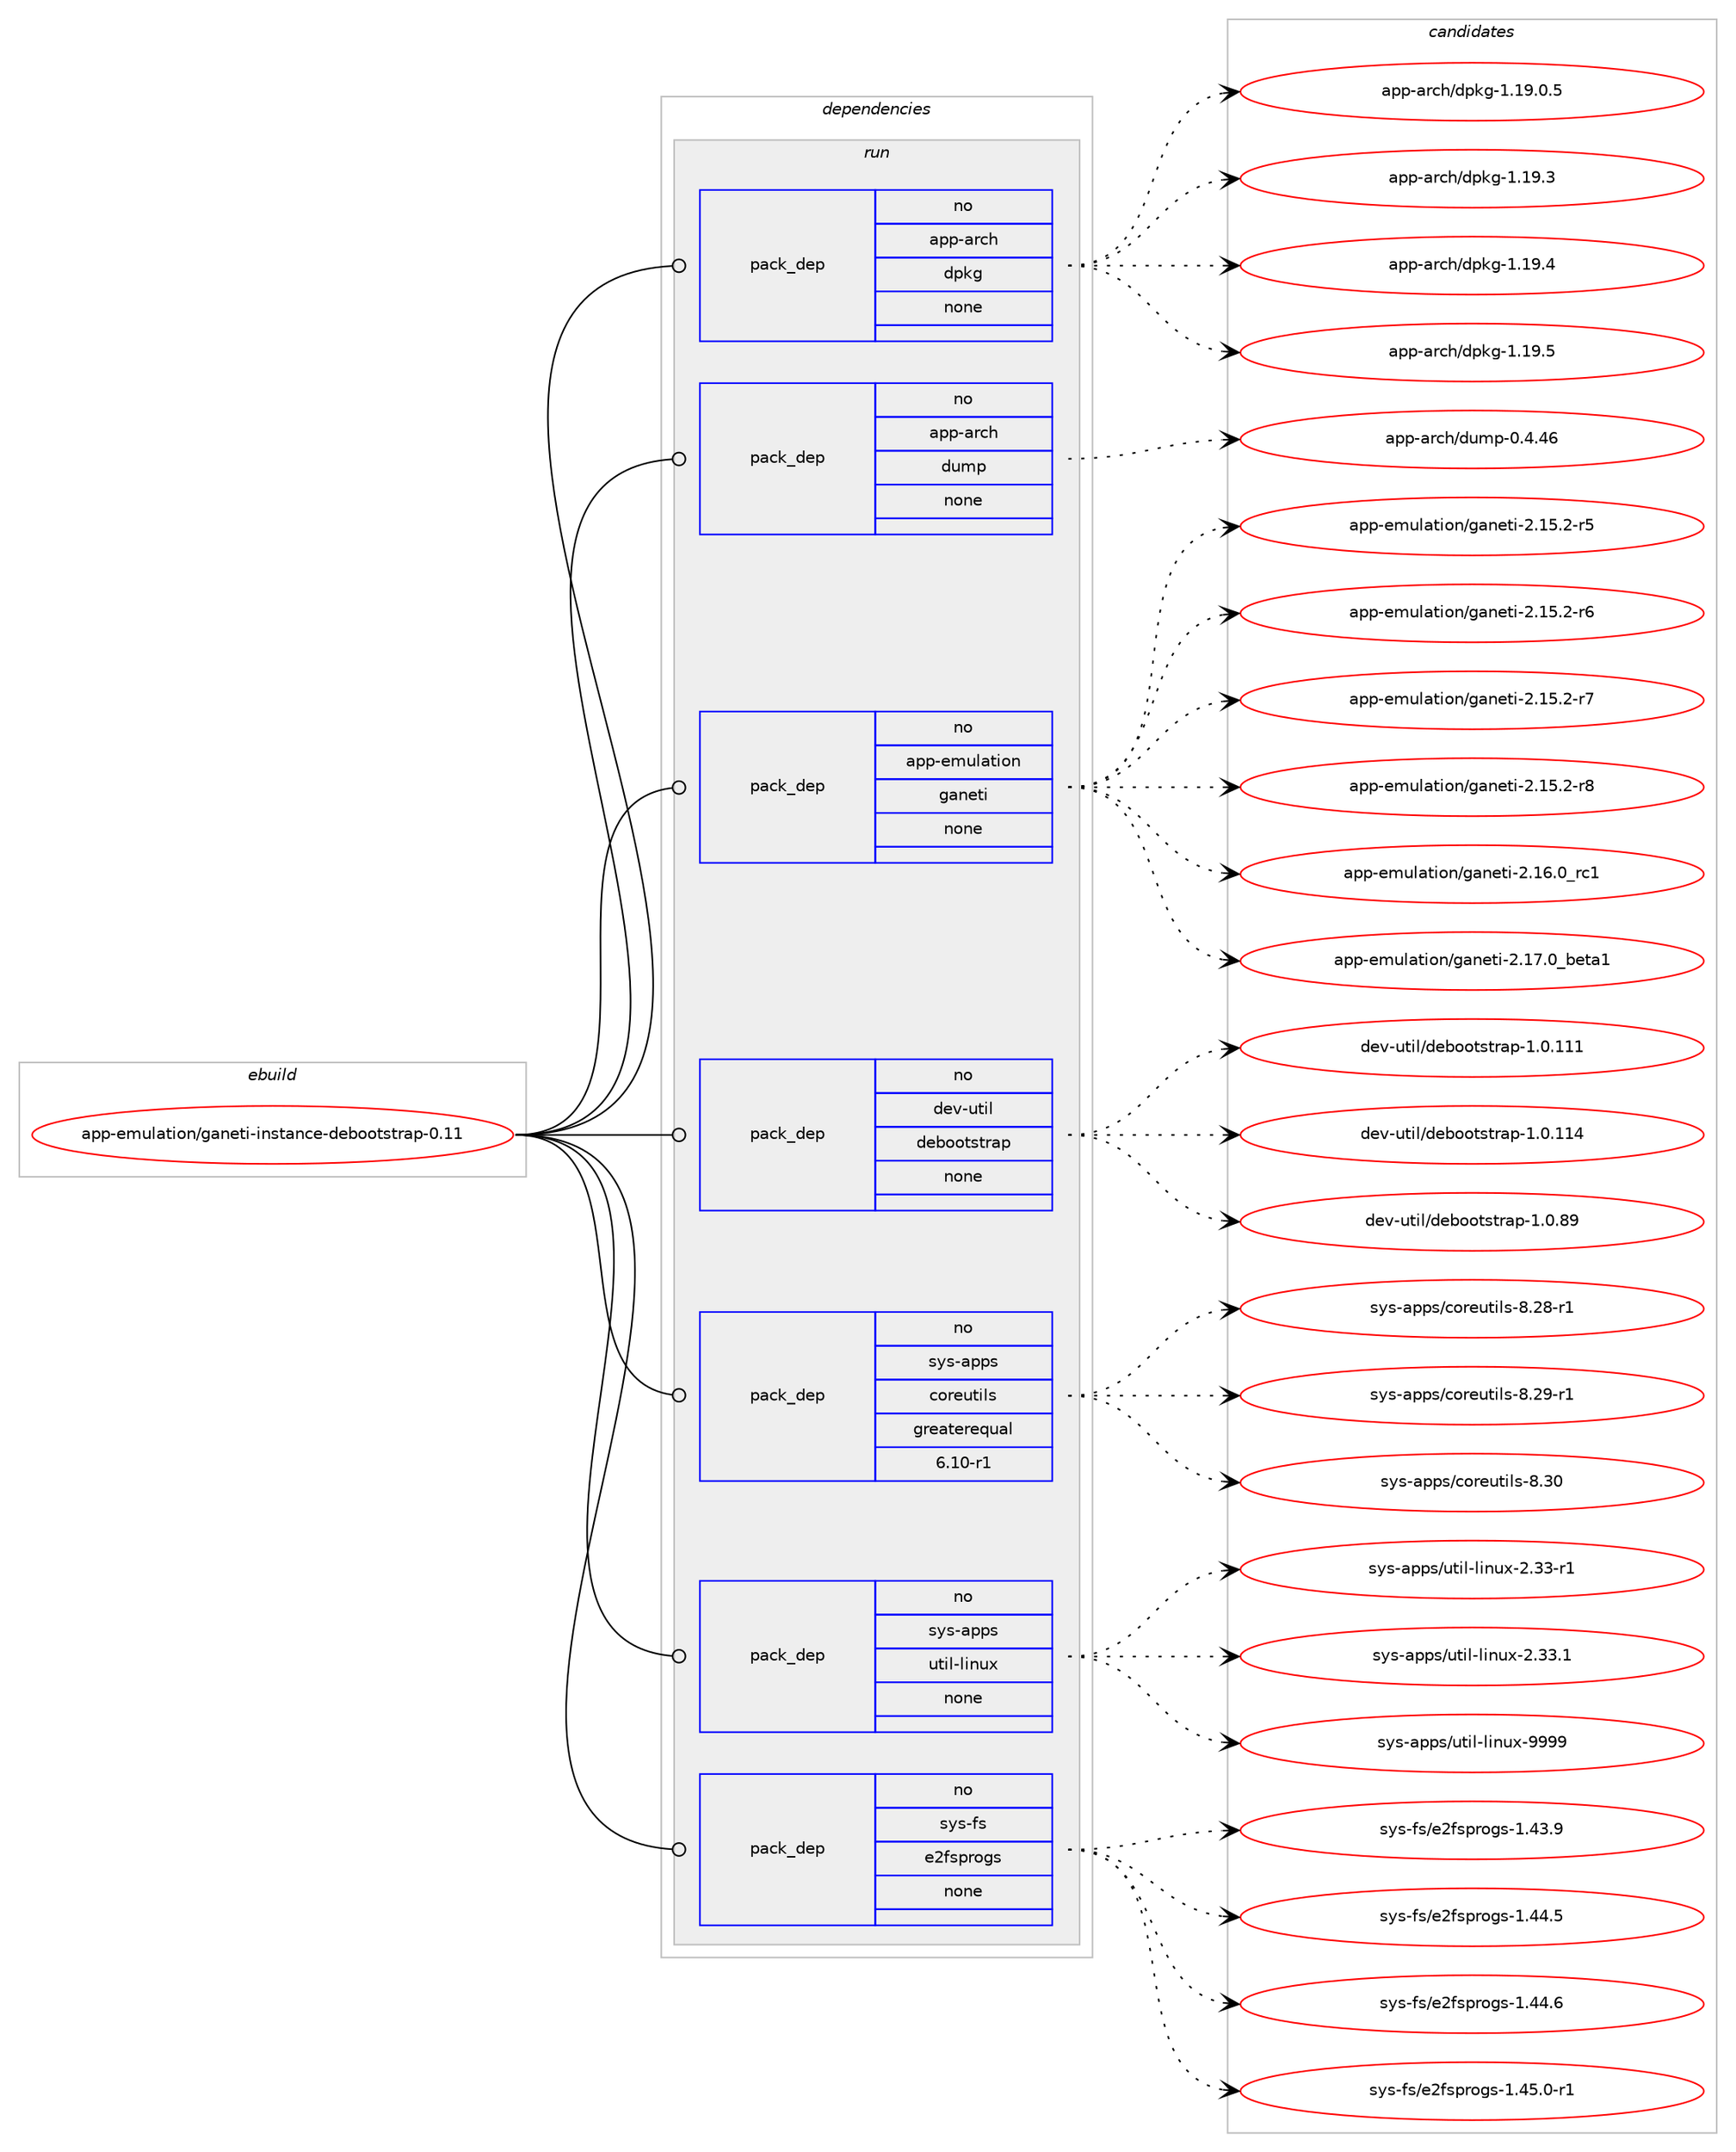 digraph prolog {

# *************
# Graph options
# *************

newrank=true;
concentrate=true;
compound=true;
graph [rankdir=LR,fontname=Helvetica,fontsize=10,ranksep=1.5];#, ranksep=2.5, nodesep=0.2];
edge  [arrowhead=vee];
node  [fontname=Helvetica,fontsize=10];

# **********
# The ebuild
# **********

subgraph cluster_leftcol {
color=gray;
rank=same;
label=<<i>ebuild</i>>;
id [label="app-emulation/ganeti-instance-debootstrap-0.11", color=red, width=4, href="../app-emulation/ganeti-instance-debootstrap-0.11.svg"];
}

# ****************
# The dependencies
# ****************

subgraph cluster_midcol {
color=gray;
label=<<i>dependencies</i>>;
subgraph cluster_compile {
fillcolor="#eeeeee";
style=filled;
label=<<i>compile</i>>;
}
subgraph cluster_compileandrun {
fillcolor="#eeeeee";
style=filled;
label=<<i>compile and run</i>>;
}
subgraph cluster_run {
fillcolor="#eeeeee";
style=filled;
label=<<i>run</i>>;
subgraph pack916026 {
dependency1286013 [label=<<TABLE BORDER="0" CELLBORDER="1" CELLSPACING="0" CELLPADDING="4" WIDTH="220"><TR><TD ROWSPAN="6" CELLPADDING="30">pack_dep</TD></TR><TR><TD WIDTH="110">no</TD></TR><TR><TD>app-arch</TD></TR><TR><TD>dpkg</TD></TR><TR><TD>none</TD></TR><TR><TD></TD></TR></TABLE>>, shape=none, color=blue];
}
id:e -> dependency1286013:w [weight=20,style="solid",arrowhead="odot"];
subgraph pack916027 {
dependency1286014 [label=<<TABLE BORDER="0" CELLBORDER="1" CELLSPACING="0" CELLPADDING="4" WIDTH="220"><TR><TD ROWSPAN="6" CELLPADDING="30">pack_dep</TD></TR><TR><TD WIDTH="110">no</TD></TR><TR><TD>app-arch</TD></TR><TR><TD>dump</TD></TR><TR><TD>none</TD></TR><TR><TD></TD></TR></TABLE>>, shape=none, color=blue];
}
id:e -> dependency1286014:w [weight=20,style="solid",arrowhead="odot"];
subgraph pack916028 {
dependency1286015 [label=<<TABLE BORDER="0" CELLBORDER="1" CELLSPACING="0" CELLPADDING="4" WIDTH="220"><TR><TD ROWSPAN="6" CELLPADDING="30">pack_dep</TD></TR><TR><TD WIDTH="110">no</TD></TR><TR><TD>app-emulation</TD></TR><TR><TD>ganeti</TD></TR><TR><TD>none</TD></TR><TR><TD></TD></TR></TABLE>>, shape=none, color=blue];
}
id:e -> dependency1286015:w [weight=20,style="solid",arrowhead="odot"];
subgraph pack916029 {
dependency1286016 [label=<<TABLE BORDER="0" CELLBORDER="1" CELLSPACING="0" CELLPADDING="4" WIDTH="220"><TR><TD ROWSPAN="6" CELLPADDING="30">pack_dep</TD></TR><TR><TD WIDTH="110">no</TD></TR><TR><TD>dev-util</TD></TR><TR><TD>debootstrap</TD></TR><TR><TD>none</TD></TR><TR><TD></TD></TR></TABLE>>, shape=none, color=blue];
}
id:e -> dependency1286016:w [weight=20,style="solid",arrowhead="odot"];
subgraph pack916030 {
dependency1286017 [label=<<TABLE BORDER="0" CELLBORDER="1" CELLSPACING="0" CELLPADDING="4" WIDTH="220"><TR><TD ROWSPAN="6" CELLPADDING="30">pack_dep</TD></TR><TR><TD WIDTH="110">no</TD></TR><TR><TD>sys-apps</TD></TR><TR><TD>coreutils</TD></TR><TR><TD>greaterequal</TD></TR><TR><TD>6.10-r1</TD></TR></TABLE>>, shape=none, color=blue];
}
id:e -> dependency1286017:w [weight=20,style="solid",arrowhead="odot"];
subgraph pack916031 {
dependency1286018 [label=<<TABLE BORDER="0" CELLBORDER="1" CELLSPACING="0" CELLPADDING="4" WIDTH="220"><TR><TD ROWSPAN="6" CELLPADDING="30">pack_dep</TD></TR><TR><TD WIDTH="110">no</TD></TR><TR><TD>sys-apps</TD></TR><TR><TD>util-linux</TD></TR><TR><TD>none</TD></TR><TR><TD></TD></TR></TABLE>>, shape=none, color=blue];
}
id:e -> dependency1286018:w [weight=20,style="solid",arrowhead="odot"];
subgraph pack916032 {
dependency1286019 [label=<<TABLE BORDER="0" CELLBORDER="1" CELLSPACING="0" CELLPADDING="4" WIDTH="220"><TR><TD ROWSPAN="6" CELLPADDING="30">pack_dep</TD></TR><TR><TD WIDTH="110">no</TD></TR><TR><TD>sys-fs</TD></TR><TR><TD>e2fsprogs</TD></TR><TR><TD>none</TD></TR><TR><TD></TD></TR></TABLE>>, shape=none, color=blue];
}
id:e -> dependency1286019:w [weight=20,style="solid",arrowhead="odot"];
}
}

# **************
# The candidates
# **************

subgraph cluster_choices {
rank=same;
color=gray;
label=<<i>candidates</i>>;

subgraph choice916026 {
color=black;
nodesep=1;
choice9711211245971149910447100112107103454946495746484653 [label="app-arch/dpkg-1.19.0.5", color=red, width=4,href="../app-arch/dpkg-1.19.0.5.svg"];
choice971121124597114991044710011210710345494649574651 [label="app-arch/dpkg-1.19.3", color=red, width=4,href="../app-arch/dpkg-1.19.3.svg"];
choice971121124597114991044710011210710345494649574652 [label="app-arch/dpkg-1.19.4", color=red, width=4,href="../app-arch/dpkg-1.19.4.svg"];
choice971121124597114991044710011210710345494649574653 [label="app-arch/dpkg-1.19.5", color=red, width=4,href="../app-arch/dpkg-1.19.5.svg"];
dependency1286013:e -> choice9711211245971149910447100112107103454946495746484653:w [style=dotted,weight="100"];
dependency1286013:e -> choice971121124597114991044710011210710345494649574651:w [style=dotted,weight="100"];
dependency1286013:e -> choice971121124597114991044710011210710345494649574652:w [style=dotted,weight="100"];
dependency1286013:e -> choice971121124597114991044710011210710345494649574653:w [style=dotted,weight="100"];
}
subgraph choice916027 {
color=black;
nodesep=1;
choice971121124597114991044710011710911245484652465254 [label="app-arch/dump-0.4.46", color=red, width=4,href="../app-arch/dump-0.4.46.svg"];
dependency1286014:e -> choice971121124597114991044710011710911245484652465254:w [style=dotted,weight="100"];
}
subgraph choice916028 {
color=black;
nodesep=1;
choice9711211245101109117108971161051111104710397110101116105455046495346504511453 [label="app-emulation/ganeti-2.15.2-r5", color=red, width=4,href="../app-emulation/ganeti-2.15.2-r5.svg"];
choice9711211245101109117108971161051111104710397110101116105455046495346504511454 [label="app-emulation/ganeti-2.15.2-r6", color=red, width=4,href="../app-emulation/ganeti-2.15.2-r6.svg"];
choice9711211245101109117108971161051111104710397110101116105455046495346504511455 [label="app-emulation/ganeti-2.15.2-r7", color=red, width=4,href="../app-emulation/ganeti-2.15.2-r7.svg"];
choice9711211245101109117108971161051111104710397110101116105455046495346504511456 [label="app-emulation/ganeti-2.15.2-r8", color=red, width=4,href="../app-emulation/ganeti-2.15.2-r8.svg"];
choice971121124510110911710897116105111110471039711010111610545504649544648951149949 [label="app-emulation/ganeti-2.16.0_rc1", color=red, width=4,href="../app-emulation/ganeti-2.16.0_rc1.svg"];
choice97112112451011091171089711610511111047103971101011161054550464955464895981011169749 [label="app-emulation/ganeti-2.17.0_beta1", color=red, width=4,href="../app-emulation/ganeti-2.17.0_beta1.svg"];
dependency1286015:e -> choice9711211245101109117108971161051111104710397110101116105455046495346504511453:w [style=dotted,weight="100"];
dependency1286015:e -> choice9711211245101109117108971161051111104710397110101116105455046495346504511454:w [style=dotted,weight="100"];
dependency1286015:e -> choice9711211245101109117108971161051111104710397110101116105455046495346504511455:w [style=dotted,weight="100"];
dependency1286015:e -> choice9711211245101109117108971161051111104710397110101116105455046495346504511456:w [style=dotted,weight="100"];
dependency1286015:e -> choice971121124510110911710897116105111110471039711010111610545504649544648951149949:w [style=dotted,weight="100"];
dependency1286015:e -> choice97112112451011091171089711610511111047103971101011161054550464955464895981011169749:w [style=dotted,weight="100"];
}
subgraph choice916029 {
color=black;
nodesep=1;
choice100101118451171161051084710010198111111116115116114971124549464846494949 [label="dev-util/debootstrap-1.0.111", color=red, width=4,href="../dev-util/debootstrap-1.0.111.svg"];
choice100101118451171161051084710010198111111116115116114971124549464846494952 [label="dev-util/debootstrap-1.0.114", color=red, width=4,href="../dev-util/debootstrap-1.0.114.svg"];
choice1001011184511711610510847100101981111111161151161149711245494648465657 [label="dev-util/debootstrap-1.0.89", color=red, width=4,href="../dev-util/debootstrap-1.0.89.svg"];
dependency1286016:e -> choice100101118451171161051084710010198111111116115116114971124549464846494949:w [style=dotted,weight="100"];
dependency1286016:e -> choice100101118451171161051084710010198111111116115116114971124549464846494952:w [style=dotted,weight="100"];
dependency1286016:e -> choice1001011184511711610510847100101981111111161151161149711245494648465657:w [style=dotted,weight="100"];
}
subgraph choice916030 {
color=black;
nodesep=1;
choice1151211154597112112115479911111410111711610510811545564650564511449 [label="sys-apps/coreutils-8.28-r1", color=red, width=4,href="../sys-apps/coreutils-8.28-r1.svg"];
choice1151211154597112112115479911111410111711610510811545564650574511449 [label="sys-apps/coreutils-8.29-r1", color=red, width=4,href="../sys-apps/coreutils-8.29-r1.svg"];
choice115121115459711211211547991111141011171161051081154556465148 [label="sys-apps/coreutils-8.30", color=red, width=4,href="../sys-apps/coreutils-8.30.svg"];
dependency1286017:e -> choice1151211154597112112115479911111410111711610510811545564650564511449:w [style=dotted,weight="100"];
dependency1286017:e -> choice1151211154597112112115479911111410111711610510811545564650574511449:w [style=dotted,weight="100"];
dependency1286017:e -> choice115121115459711211211547991111141011171161051081154556465148:w [style=dotted,weight="100"];
}
subgraph choice916031 {
color=black;
nodesep=1;
choice1151211154597112112115471171161051084510810511011712045504651514511449 [label="sys-apps/util-linux-2.33-r1", color=red, width=4,href="../sys-apps/util-linux-2.33-r1.svg"];
choice1151211154597112112115471171161051084510810511011712045504651514649 [label="sys-apps/util-linux-2.33.1", color=red, width=4,href="../sys-apps/util-linux-2.33.1.svg"];
choice115121115459711211211547117116105108451081051101171204557575757 [label="sys-apps/util-linux-9999", color=red, width=4,href="../sys-apps/util-linux-9999.svg"];
dependency1286018:e -> choice1151211154597112112115471171161051084510810511011712045504651514511449:w [style=dotted,weight="100"];
dependency1286018:e -> choice1151211154597112112115471171161051084510810511011712045504651514649:w [style=dotted,weight="100"];
dependency1286018:e -> choice115121115459711211211547117116105108451081051101171204557575757:w [style=dotted,weight="100"];
}
subgraph choice916032 {
color=black;
nodesep=1;
choice11512111545102115471015010211511211411110311545494652514657 [label="sys-fs/e2fsprogs-1.43.9", color=red, width=4,href="../sys-fs/e2fsprogs-1.43.9.svg"];
choice11512111545102115471015010211511211411110311545494652524653 [label="sys-fs/e2fsprogs-1.44.5", color=red, width=4,href="../sys-fs/e2fsprogs-1.44.5.svg"];
choice11512111545102115471015010211511211411110311545494652524654 [label="sys-fs/e2fsprogs-1.44.6", color=red, width=4,href="../sys-fs/e2fsprogs-1.44.6.svg"];
choice115121115451021154710150102115112114111103115454946525346484511449 [label="sys-fs/e2fsprogs-1.45.0-r1", color=red, width=4,href="../sys-fs/e2fsprogs-1.45.0-r1.svg"];
dependency1286019:e -> choice11512111545102115471015010211511211411110311545494652514657:w [style=dotted,weight="100"];
dependency1286019:e -> choice11512111545102115471015010211511211411110311545494652524653:w [style=dotted,weight="100"];
dependency1286019:e -> choice11512111545102115471015010211511211411110311545494652524654:w [style=dotted,weight="100"];
dependency1286019:e -> choice115121115451021154710150102115112114111103115454946525346484511449:w [style=dotted,weight="100"];
}
}

}
